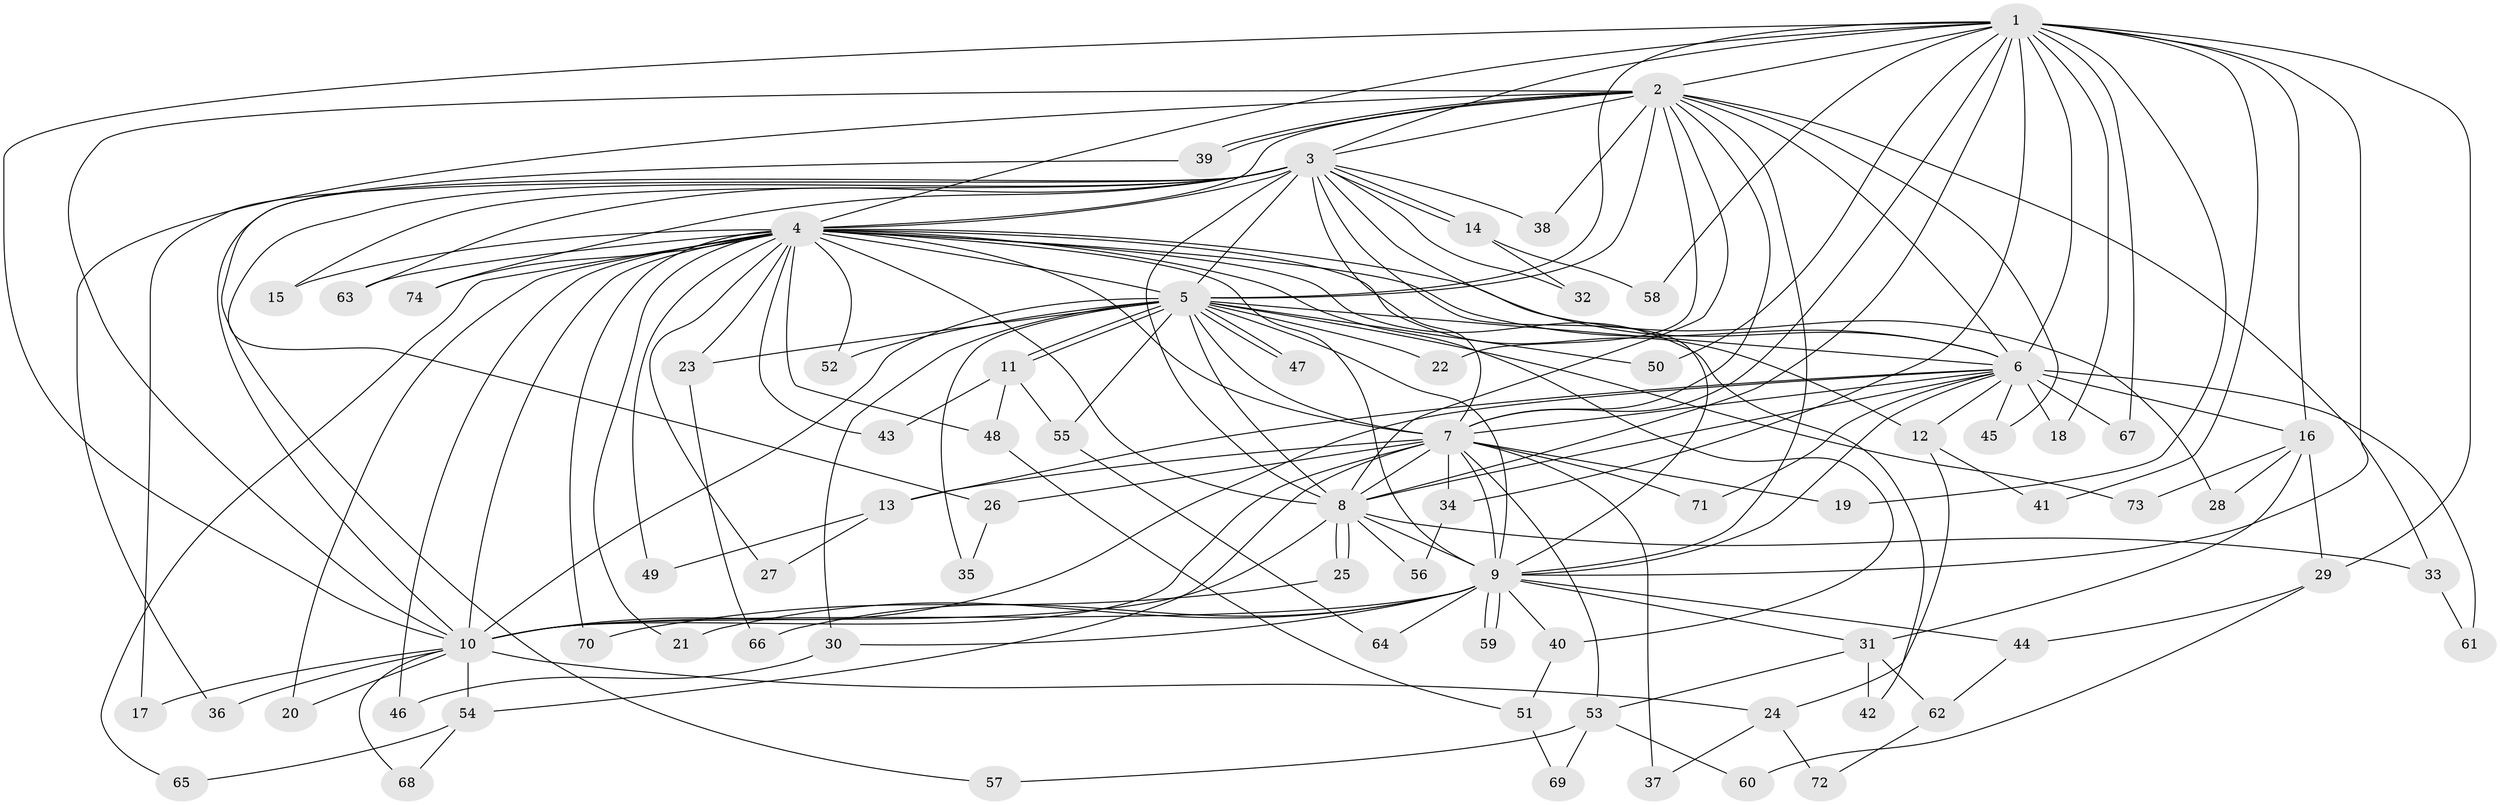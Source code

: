 // Generated by graph-tools (version 1.1) at 2025/11/02/27/25 16:11:03]
// undirected, 74 vertices, 173 edges
graph export_dot {
graph [start="1"]
  node [color=gray90,style=filled];
  1;
  2;
  3;
  4;
  5;
  6;
  7;
  8;
  9;
  10;
  11;
  12;
  13;
  14;
  15;
  16;
  17;
  18;
  19;
  20;
  21;
  22;
  23;
  24;
  25;
  26;
  27;
  28;
  29;
  30;
  31;
  32;
  33;
  34;
  35;
  36;
  37;
  38;
  39;
  40;
  41;
  42;
  43;
  44;
  45;
  46;
  47;
  48;
  49;
  50;
  51;
  52;
  53;
  54;
  55;
  56;
  57;
  58;
  59;
  60;
  61;
  62;
  63;
  64;
  65;
  66;
  67;
  68;
  69;
  70;
  71;
  72;
  73;
  74;
  1 -- 2;
  1 -- 3;
  1 -- 4;
  1 -- 5;
  1 -- 6;
  1 -- 7;
  1 -- 8;
  1 -- 9;
  1 -- 10;
  1 -- 16;
  1 -- 18;
  1 -- 19;
  1 -- 29;
  1 -- 34;
  1 -- 41;
  1 -- 50;
  1 -- 58;
  1 -- 67;
  2 -- 3;
  2 -- 4;
  2 -- 5;
  2 -- 6;
  2 -- 7;
  2 -- 8;
  2 -- 9;
  2 -- 10;
  2 -- 22;
  2 -- 33;
  2 -- 36;
  2 -- 38;
  2 -- 39;
  2 -- 39;
  2 -- 45;
  3 -- 4;
  3 -- 5;
  3 -- 6;
  3 -- 7;
  3 -- 8;
  3 -- 9;
  3 -- 10;
  3 -- 14;
  3 -- 14;
  3 -- 15;
  3 -- 17;
  3 -- 26;
  3 -- 32;
  3 -- 38;
  3 -- 63;
  3 -- 74;
  4 -- 5;
  4 -- 6;
  4 -- 7;
  4 -- 8;
  4 -- 9;
  4 -- 10;
  4 -- 12;
  4 -- 15;
  4 -- 20;
  4 -- 21;
  4 -- 23;
  4 -- 27;
  4 -- 28;
  4 -- 40;
  4 -- 42;
  4 -- 43;
  4 -- 46;
  4 -- 48;
  4 -- 49;
  4 -- 52;
  4 -- 63;
  4 -- 65;
  4 -- 70;
  4 -- 74;
  5 -- 6;
  5 -- 7;
  5 -- 8;
  5 -- 9;
  5 -- 10;
  5 -- 11;
  5 -- 11;
  5 -- 22;
  5 -- 23;
  5 -- 30;
  5 -- 35;
  5 -- 47;
  5 -- 47;
  5 -- 50;
  5 -- 52;
  5 -- 55;
  5 -- 73;
  6 -- 7;
  6 -- 8;
  6 -- 9;
  6 -- 10;
  6 -- 12;
  6 -- 13;
  6 -- 16;
  6 -- 18;
  6 -- 45;
  6 -- 61;
  6 -- 67;
  6 -- 71;
  7 -- 8;
  7 -- 9;
  7 -- 10;
  7 -- 13;
  7 -- 19;
  7 -- 26;
  7 -- 34;
  7 -- 37;
  7 -- 53;
  7 -- 54;
  7 -- 71;
  8 -- 9;
  8 -- 10;
  8 -- 25;
  8 -- 25;
  8 -- 33;
  8 -- 56;
  9 -- 10;
  9 -- 21;
  9 -- 30;
  9 -- 31;
  9 -- 40;
  9 -- 44;
  9 -- 59;
  9 -- 59;
  9 -- 64;
  9 -- 66;
  10 -- 17;
  10 -- 20;
  10 -- 24;
  10 -- 36;
  10 -- 54;
  10 -- 68;
  11 -- 43;
  11 -- 48;
  11 -- 55;
  12 -- 24;
  12 -- 41;
  13 -- 27;
  13 -- 49;
  14 -- 32;
  14 -- 58;
  16 -- 28;
  16 -- 29;
  16 -- 31;
  16 -- 73;
  23 -- 66;
  24 -- 37;
  24 -- 72;
  25 -- 70;
  26 -- 35;
  29 -- 44;
  29 -- 60;
  30 -- 46;
  31 -- 42;
  31 -- 53;
  31 -- 62;
  33 -- 61;
  34 -- 56;
  39 -- 57;
  40 -- 51;
  44 -- 62;
  48 -- 51;
  51 -- 69;
  53 -- 57;
  53 -- 60;
  53 -- 69;
  54 -- 65;
  54 -- 68;
  55 -- 64;
  62 -- 72;
}
